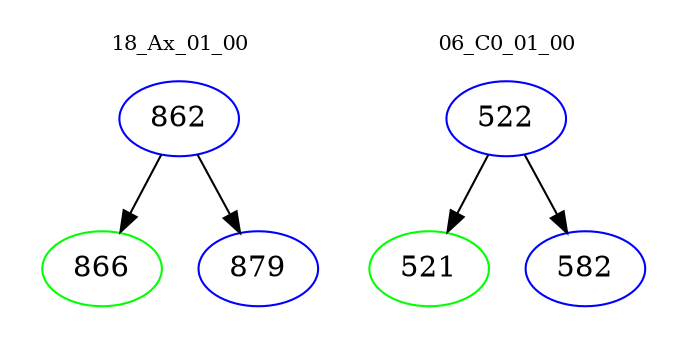 digraph{
subgraph cluster_0 {
color = white
label = "18_Ax_01_00";
fontsize=10;
T0_862 [label="862", color="blue"]
T0_862 -> T0_866 [color="black"]
T0_866 [label="866", color="green"]
T0_862 -> T0_879 [color="black"]
T0_879 [label="879", color="blue"]
}
subgraph cluster_1 {
color = white
label = "06_C0_01_00";
fontsize=10;
T1_522 [label="522", color="blue"]
T1_522 -> T1_521 [color="black"]
T1_521 [label="521", color="green"]
T1_522 -> T1_582 [color="black"]
T1_582 [label="582", color="blue"]
}
}
